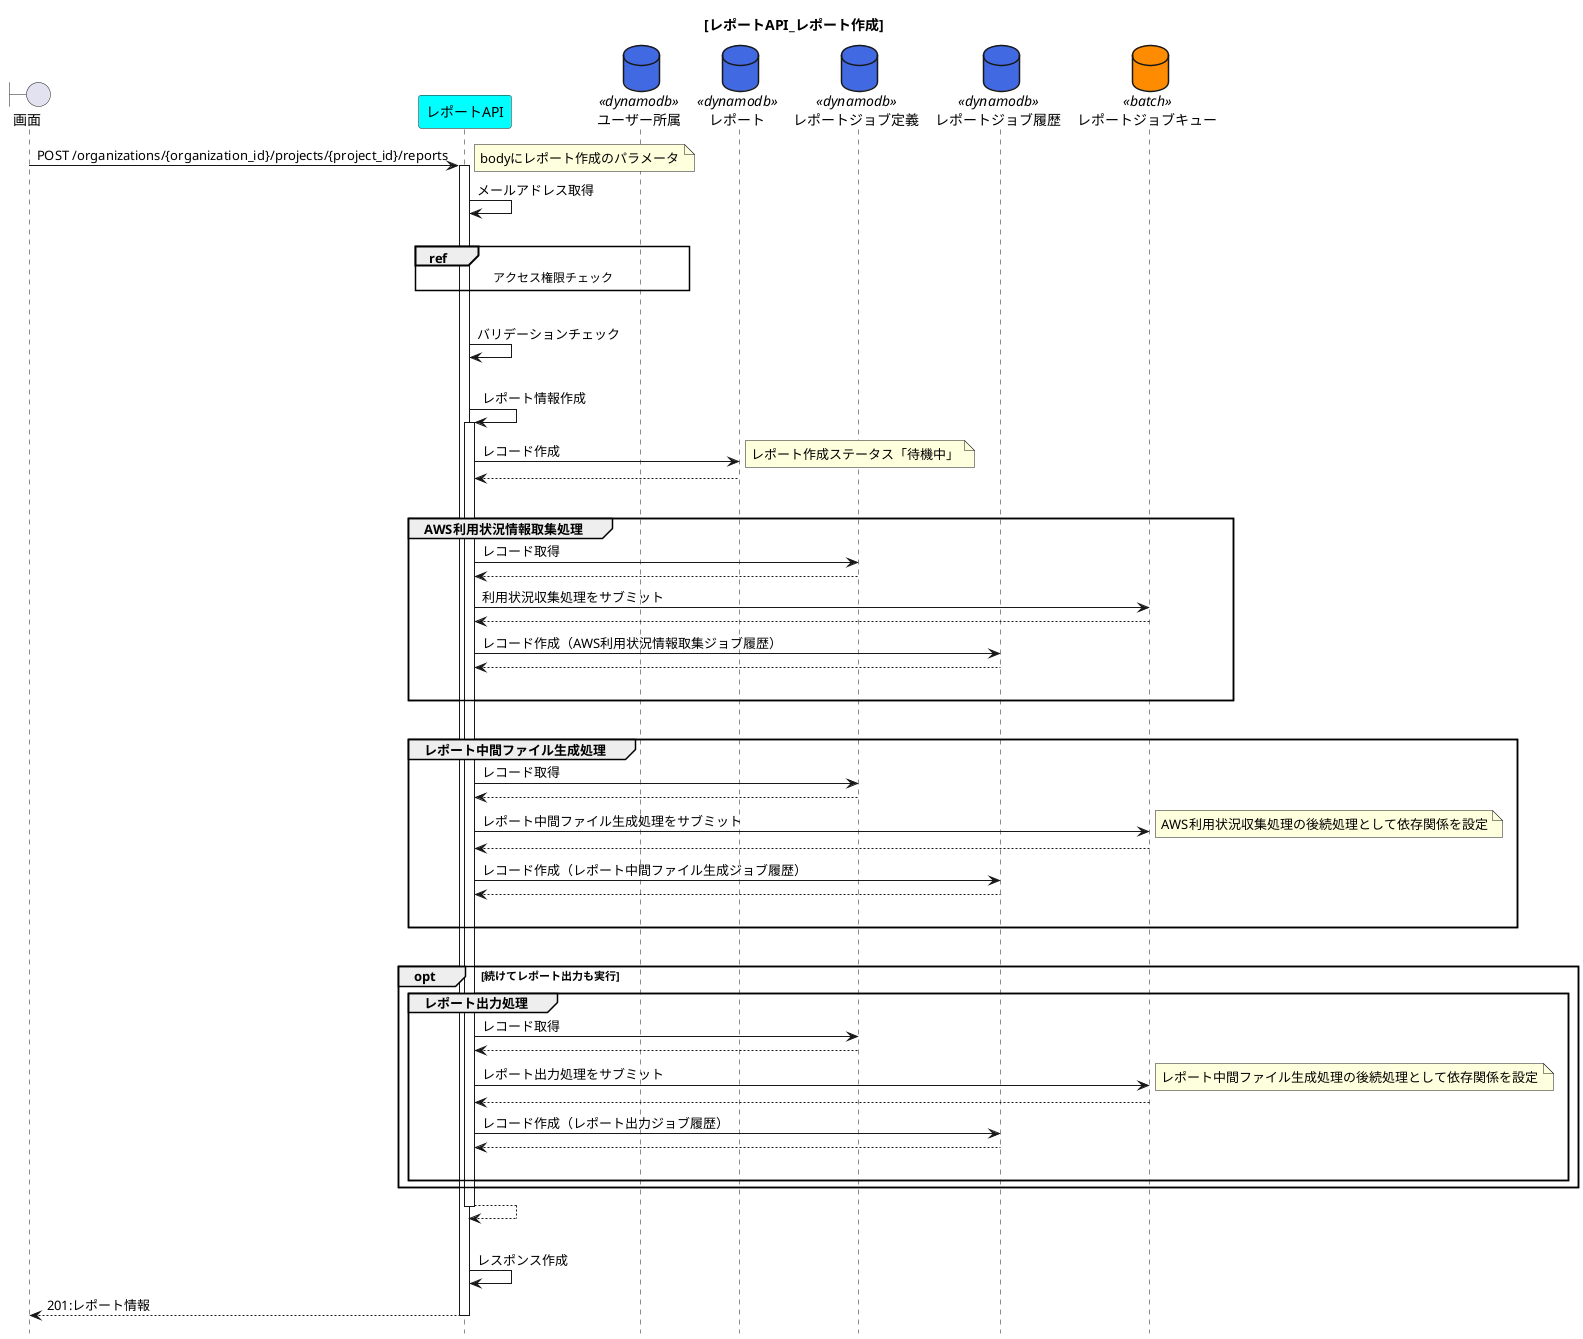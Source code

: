 @startuml{API_レポート_レポート作成.png}
title [レポートAPI_レポート作成]
hide footbox

boundary 画面 as view
participant レポートAPI as api_reports #cyan
'database ユーザープール as user_pools <<cognito>> #purple
database ユーザー所属 as table_affiliation <<dynamodb>> #royalblue
database レポート as table_reports <<dynamodb>> #royalblue
database レポートジョブ定義 as table_report_jobdef <<dynamodb>> #royalblue
database レポートジョブ履歴 as table_report_joblog <<dynamodb>> #royalblue
database レポートジョブキュー as batch_report_output <<batch>> #darkorange

view -> api_reports :POST /organizations/{organization_id}/projects/{project_id}/reports
note right :bodyにレポート作成のパラメータ
activate api_reports
    api_reports -> api_reports :メールアドレス取得
    |||
    ref over api_reports, table_affiliation :アクセス権限チェック
    |||
    api_reports -> api_reports :バリデーションチェック
    |||
    api_reports -> api_reports :レポート情報作成
    activate api_reports
        api_reports -> table_reports :レコード作成
        note right :レポート作成ステータス「待機中」
        table_reports --> api_reports
        |||
        group AWS利用状況情報取集処理
            api_reports -> table_report_jobdef :レコード取得
            table_report_jobdef --> api_reports
            api_reports -> batch_report_output :利用状況収集処理をサブミット
            batch_report_output --> api_reports
            api_reports -> table_report_joblog :レコード作成（AWS利用状況情報取集ジョブ履歴）
            table_report_joblog --> api_reports
            |||
        end
        |||
        group レポート中間ファイル生成処理
            api_reports -> table_report_jobdef :レコード取得
            table_report_jobdef --> api_reports
            api_reports -> batch_report_output :レポート中間ファイル生成処理をサブミット
            note right :AWS利用状況収集処理の後続処理として依存関係を設定
            batch_report_output --> api_reports
            api_reports -> table_report_joblog :レコード作成（レポート中間ファイル生成ジョブ履歴）
            table_report_joblog --> api_reports
            |||
        end
        |||
        opt 続けてレポート出力も実行
            group レポート出力処理
                api_reports -> table_report_jobdef :レコード取得
                table_report_jobdef --> api_reports
                api_reports -> batch_report_output :レポート出力処理をサブミット
                note right :レポート中間ファイル生成処理の後続処理として依存関係を設定
                batch_report_output --> api_reports
                api_reports -> table_report_joblog :レコード作成（レポート出力ジョブ履歴）
                table_report_joblog --> api_reports
                |||
            end
        end
        api_reports --> api_reports
    deactivate api_reports
    |||
    api_reports -> api_reports :レスポンス作成
    api_reports --> view : 201:レポート情報
deactivate api_reports

@enduml
